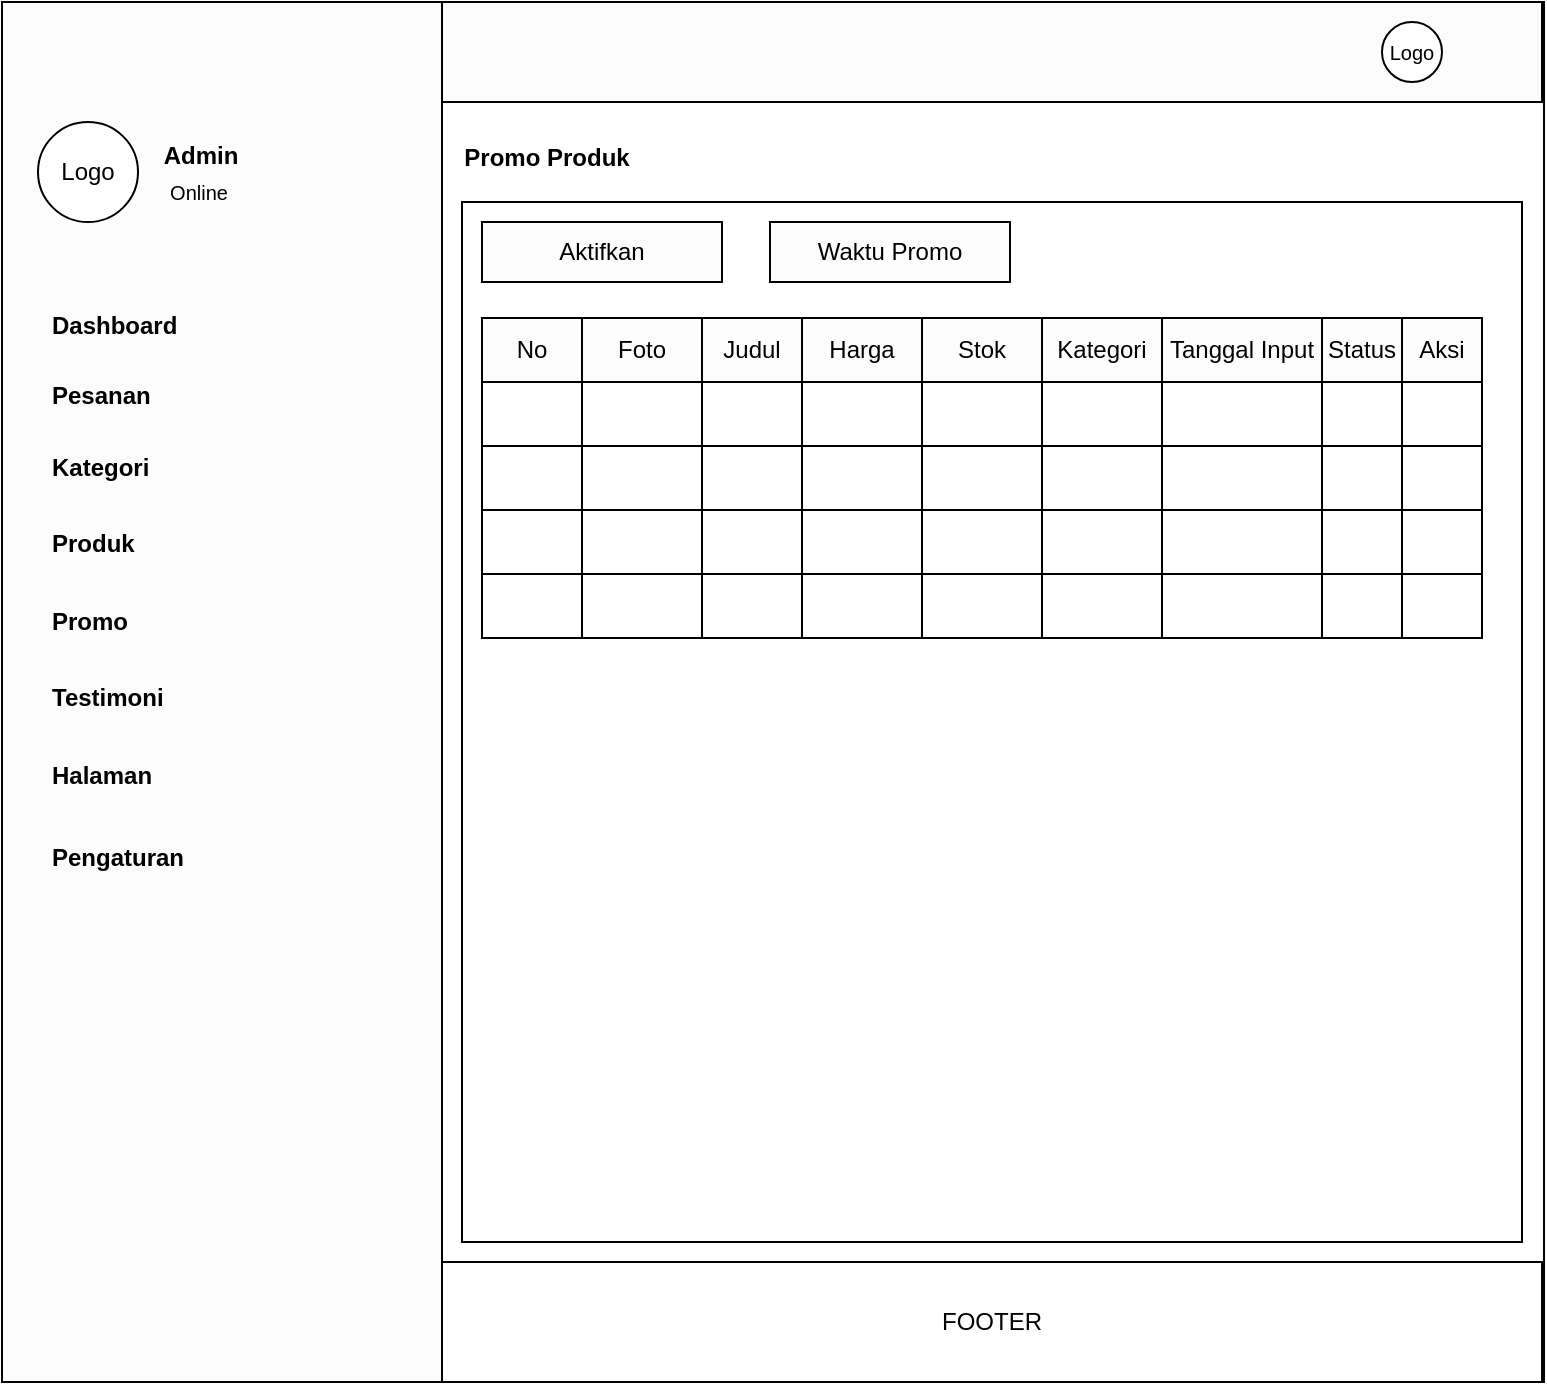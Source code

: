 <mxfile version="20.2.7" type="github"><diagram id="1opXMB63q1PROVAGqaSO" name="Halaman-1"><mxGraphModel dx="1102" dy="525" grid="1" gridSize="10" guides="1" tooltips="1" connect="1" arrows="1" fold="1" page="1" pageScale="1" pageWidth="827" pageHeight="1169" math="0" shadow="0"><root><mxCell id="0"/><mxCell id="1" parent="0"/><mxCell id="IAcSTOW7h1JJa9TZFMxw-1" value="" style="rounded=0;whiteSpace=wrap;html=1;" parent="1" vertex="1"><mxGeometry x="31" y="40" width="770" height="690" as="geometry"/></mxCell><mxCell id="XbXEygbHgWlFXoGlzaPC-3" value="" style="rounded=0;whiteSpace=wrap;html=1;fillColor=#FCFCFC;" parent="1" vertex="1"><mxGeometry x="30" y="40" width="220" height="690" as="geometry"/></mxCell><mxCell id="XbXEygbHgWlFXoGlzaPC-4" value="" style="rounded=0;whiteSpace=wrap;html=1;fillColor=#FCFCFC;" parent="1" vertex="1"><mxGeometry x="250" y="40" width="550" height="50" as="geometry"/></mxCell><mxCell id="XbXEygbHgWlFXoGlzaPC-5" value="&lt;font style=&quot;font-size: 10px;&quot;&gt;Logo&lt;/font&gt;" style="ellipse;whiteSpace=wrap;html=1;aspect=fixed;fillColor=#FFFFFF;" parent="1" vertex="1"><mxGeometry x="720" y="50" width="30" height="30" as="geometry"/></mxCell><mxCell id="XbXEygbHgWlFXoGlzaPC-6" value="" style="shape=image;html=1;verticalAlign=top;verticalLabelPosition=bottom;labelBackgroundColor=#ffffff;imageAspect=0;aspect=fixed;image=https://cdn3.iconfinder.com/data/icons/user-interface-169/32/logout-128.png;fontSize=10;fillColor=#FFFFFF;" parent="1" vertex="1"><mxGeometry x="753" y="50" width="28" height="28" as="geometry"/></mxCell><mxCell id="XbXEygbHgWlFXoGlzaPC-7" value="" style="shape=image;html=1;verticalAlign=top;verticalLabelPosition=bottom;labelBackgroundColor=#ffffff;imageAspect=0;aspect=fixed;image=https://cdn1.iconfinder.com/data/icons/iconoir-vol-3/24/line-space-128.png;fontSize=10;fillColor=#FFFFFF;" parent="1" vertex="1"><mxGeometry x="260" y="48" width="38" height="38" as="geometry"/></mxCell><mxCell id="XbXEygbHgWlFXoGlzaPC-8" value="&lt;font style=&quot;font-size: 12px;&quot;&gt;Logo&lt;/font&gt;" style="ellipse;whiteSpace=wrap;html=1;aspect=fixed;fillColor=#FFFFFF;" parent="1" vertex="1"><mxGeometry x="48" y="100" width="50" height="50" as="geometry"/></mxCell><mxCell id="XbXEygbHgWlFXoGlzaPC-9" value="&lt;b&gt;Admin&lt;/b&gt;" style="text;html=1;resizable=0;autosize=1;align=center;verticalAlign=middle;points=[];fillColor=none;strokeColor=none;rounded=0;fontSize=12;" parent="1" vertex="1"><mxGeometry x="99" y="102" width="60" height="30" as="geometry"/></mxCell><mxCell id="XbXEygbHgWlFXoGlzaPC-10" value="&lt;font style=&quot;font-size: 10px;&quot;&gt;Online&lt;/font&gt;" style="text;html=1;resizable=0;autosize=1;align=center;verticalAlign=middle;points=[];fillColor=none;strokeColor=none;rounded=0;fontSize=12;" parent="1" vertex="1"><mxGeometry x="103" y="120" width="50" height="30" as="geometry"/></mxCell><mxCell id="XbXEygbHgWlFXoGlzaPC-11" value="&lt;b&gt;Promo Produk&lt;/b&gt;" style="text;html=1;resizable=0;autosize=1;align=center;verticalAlign=middle;points=[];fillColor=none;strokeColor=none;rounded=0;fontSize=12;" parent="1" vertex="1"><mxGeometry x="247" y="103" width="110" height="30" as="geometry"/></mxCell><mxCell id="XbXEygbHgWlFXoGlzaPC-12" value="&lt;b&gt;Dashboard&lt;/b&gt;" style="text;html=1;resizable=0;autosize=1;align=left;verticalAlign=middle;points=[];fillColor=none;strokeColor=none;rounded=0;fontSize=12;" parent="1" vertex="1"><mxGeometry x="53" y="187" width="90" height="30" as="geometry"/></mxCell><mxCell id="XbXEygbHgWlFXoGlzaPC-16" value="&lt;b&gt;Kategori&lt;/b&gt;" style="text;html=1;resizable=0;autosize=1;align=left;verticalAlign=middle;points=[];fillColor=none;strokeColor=none;rounded=0;fontSize=12;" parent="1" vertex="1"><mxGeometry x="53" y="258" width="70" height="30" as="geometry"/></mxCell><mxCell id="XbXEygbHgWlFXoGlzaPC-17" value="&lt;b&gt;Produk&lt;/b&gt;" style="text;html=1;resizable=0;autosize=1;align=left;verticalAlign=middle;points=[];fillColor=none;strokeColor=none;rounded=0;fontSize=12;" parent="1" vertex="1"><mxGeometry x="53" y="296" width="60" height="30" as="geometry"/></mxCell><mxCell id="XbXEygbHgWlFXoGlzaPC-18" value="&lt;b&gt;Promo&lt;/b&gt;" style="text;html=1;resizable=0;autosize=1;align=left;verticalAlign=middle;points=[];fillColor=none;strokeColor=none;rounded=0;fontSize=12;" parent="1" vertex="1"><mxGeometry x="53" y="335" width="60" height="30" as="geometry"/></mxCell><mxCell id="XbXEygbHgWlFXoGlzaPC-19" value="&lt;b&gt;Pesanan&lt;/b&gt;" style="text;html=1;resizable=0;autosize=1;align=left;verticalAlign=middle;points=[];fillColor=none;strokeColor=none;rounded=0;fontSize=12;" parent="1" vertex="1"><mxGeometry x="53" y="222" width="70" height="30" as="geometry"/></mxCell><mxCell id="XbXEygbHgWlFXoGlzaPC-20" value="&lt;div style=&quot;&quot;&gt;&lt;b style=&quot;background-color: initial;&quot;&gt;Testimoni&lt;/b&gt;&lt;/div&gt;" style="text;html=1;resizable=0;autosize=1;align=left;verticalAlign=middle;points=[];fillColor=none;strokeColor=none;rounded=0;fontSize=12;" parent="1" vertex="1"><mxGeometry x="53" y="373" width="80" height="30" as="geometry"/></mxCell><mxCell id="XbXEygbHgWlFXoGlzaPC-21" value="&lt;div style=&quot;&quot;&gt;&lt;b style=&quot;background-color: initial;&quot;&gt;Halaman&lt;/b&gt;&lt;/div&gt;" style="text;html=1;resizable=0;autosize=1;align=left;verticalAlign=middle;points=[];fillColor=none;strokeColor=none;rounded=0;fontSize=12;" parent="1" vertex="1"><mxGeometry x="53" y="412" width="70" height="30" as="geometry"/></mxCell><mxCell id="XbXEygbHgWlFXoGlzaPC-22" value="&lt;div style=&quot;&quot;&gt;&lt;b style=&quot;background-color: initial;&quot;&gt;Pengaturan&lt;/b&gt;&lt;/div&gt;" style="text;html=1;resizable=0;autosize=1;align=left;verticalAlign=middle;points=[];fillColor=none;strokeColor=none;rounded=0;fontSize=12;" parent="1" vertex="1"><mxGeometry x="53" y="453" width="90" height="30" as="geometry"/></mxCell><mxCell id="XbXEygbHgWlFXoGlzaPC-42" value="FOOTER" style="rounded=0;whiteSpace=wrap;html=1;fontSize=12;fillColor=#FFFFFF;" parent="1" vertex="1"><mxGeometry x="250" y="670" width="550" height="60" as="geometry"/></mxCell><mxCell id="j-_0OvZr6-3iCRqQJa0m-1" value="" style="rounded=0;whiteSpace=wrap;html=1;" parent="1" vertex="1"><mxGeometry x="260" y="140" width="530" height="520" as="geometry"/></mxCell><mxCell id="hhHWmTj-TqGuYelQTCPi-168" value="Aktifkan" style="rounded=0;whiteSpace=wrap;html=1;fillColor=#FCFCFC;" parent="1" vertex="1"><mxGeometry x="270" y="150" width="120" height="30" as="geometry"/></mxCell><mxCell id="hhHWmTj-TqGuYelQTCPi-169" value="No" style="rounded=0;whiteSpace=wrap;html=1;fillColor=#FCFCFC;" parent="1" vertex="1"><mxGeometry x="270" y="198" width="50" height="32" as="geometry"/></mxCell><mxCell id="hhHWmTj-TqGuYelQTCPi-171" value="Judul" style="rounded=0;whiteSpace=wrap;html=1;fillColor=#FCFCFC;" parent="1" vertex="1"><mxGeometry x="380" y="198" width="50" height="32" as="geometry"/></mxCell><mxCell id="hhHWmTj-TqGuYelQTCPi-172" value="Harga" style="rounded=0;whiteSpace=wrap;html=1;fillColor=#FCFCFC;" parent="1" vertex="1"><mxGeometry x="430" y="198" width="60" height="32" as="geometry"/></mxCell><mxCell id="hhHWmTj-TqGuYelQTCPi-173" value="Tanggal Input" style="rounded=0;whiteSpace=wrap;html=1;fillColor=#FCFCFC;" parent="1" vertex="1"><mxGeometry x="610" y="198" width="80" height="32" as="geometry"/></mxCell><mxCell id="hhHWmTj-TqGuYelQTCPi-176" value="Foto" style="rounded=0;whiteSpace=wrap;html=1;fillColor=#FCFCFC;" parent="1" vertex="1"><mxGeometry x="320" y="198" width="60" height="32" as="geometry"/></mxCell><mxCell id="hhHWmTj-TqGuYelQTCPi-181" value="" style="rounded=0;whiteSpace=wrap;html=1;fillColor=#FFFFFF;" parent="1" vertex="1"><mxGeometry x="270" y="230" width="50" height="32" as="geometry"/></mxCell><mxCell id="hhHWmTj-TqGuYelQTCPi-182" value="" style="rounded=0;whiteSpace=wrap;html=1;fillColor=#FFFFFF;" parent="1" vertex="1"><mxGeometry x="320" y="230" width="60" height="32" as="geometry"/></mxCell><mxCell id="hhHWmTj-TqGuYelQTCPi-183" value="" style="rounded=0;whiteSpace=wrap;html=1;fillColor=#FFFFFF;" parent="1" vertex="1"><mxGeometry x="380" y="230" width="50" height="32" as="geometry"/></mxCell><mxCell id="hhHWmTj-TqGuYelQTCPi-184" value="" style="rounded=0;whiteSpace=wrap;html=1;fillColor=#FFFFFF;" parent="1" vertex="1"><mxGeometry x="430" y="230" width="60" height="32" as="geometry"/></mxCell><mxCell id="hhHWmTj-TqGuYelQTCPi-185" value="" style="rounded=0;whiteSpace=wrap;html=1;fillColor=#FFFFFF;" parent="1" vertex="1"><mxGeometry x="490" y="230" width="60" height="32" as="geometry"/></mxCell><mxCell id="hhHWmTj-TqGuYelQTCPi-186" value="" style="rounded=0;whiteSpace=wrap;html=1;fillColor=#FFFFFF;" parent="1" vertex="1"><mxGeometry x="270" y="262" width="50" height="32" as="geometry"/></mxCell><mxCell id="hhHWmTj-TqGuYelQTCPi-191" value="" style="rounded=0;whiteSpace=wrap;html=1;fillColor=#FFFFFF;" parent="1" vertex="1"><mxGeometry x="270" y="294" width="50" height="32" as="geometry"/></mxCell><mxCell id="hhHWmTj-TqGuYelQTCPi-196" value="" style="rounded=0;whiteSpace=wrap;html=1;fillColor=#FFFFFF;" parent="1" vertex="1"><mxGeometry x="270" y="326" width="50" height="32" as="geometry"/></mxCell><mxCell id="RO2MR-sDGZWmFQ2o23si-1" value="Stok" style="rounded=0;whiteSpace=wrap;html=1;fillColor=#FCFCFC;" parent="1" vertex="1"><mxGeometry x="490" y="198" width="60" height="32" as="geometry"/></mxCell><mxCell id="RO2MR-sDGZWmFQ2o23si-2" value="Kategori" style="rounded=0;whiteSpace=wrap;html=1;fillColor=#FCFCFC;" parent="1" vertex="1"><mxGeometry x="550" y="198" width="60" height="32" as="geometry"/></mxCell><mxCell id="RO2MR-sDGZWmFQ2o23si-3" value="Status" style="rounded=0;whiteSpace=wrap;html=1;fillColor=#FCFCFC;" parent="1" vertex="1"><mxGeometry x="690" y="198" width="40" height="32" as="geometry"/></mxCell><mxCell id="RO2MR-sDGZWmFQ2o23si-4" value="Aksi" style="rounded=0;whiteSpace=wrap;html=1;fillColor=#FCFCFC;" parent="1" vertex="1"><mxGeometry x="730" y="198" width="40" height="32" as="geometry"/></mxCell><mxCell id="RO2MR-sDGZWmFQ2o23si-5" value="" style="rounded=0;whiteSpace=wrap;html=1;fillColor=#FFFFFF;" parent="1" vertex="1"><mxGeometry x="550" y="230" width="60" height="32" as="geometry"/></mxCell><mxCell id="RO2MR-sDGZWmFQ2o23si-6" value="" style="rounded=0;whiteSpace=wrap;html=1;fillColor=#FFFFFF;" parent="1" vertex="1"><mxGeometry x="610" y="230" width="80" height="32" as="geometry"/></mxCell><mxCell id="RO2MR-sDGZWmFQ2o23si-7" value="" style="rounded=0;whiteSpace=wrap;html=1;fillColor=#FFFFFF;" parent="1" vertex="1"><mxGeometry x="690" y="230" width="40" height="32" as="geometry"/></mxCell><mxCell id="RO2MR-sDGZWmFQ2o23si-8" value="" style="rounded=0;whiteSpace=wrap;html=1;fillColor=#FFFFFF;" parent="1" vertex="1"><mxGeometry x="730" y="230" width="40" height="32" as="geometry"/></mxCell><mxCell id="RO2MR-sDGZWmFQ2o23si-9" value="" style="rounded=0;whiteSpace=wrap;html=1;fillColor=#FFFFFF;" parent="1" vertex="1"><mxGeometry x="320" y="262" width="60" height="32" as="geometry"/></mxCell><mxCell id="RO2MR-sDGZWmFQ2o23si-10" value="" style="rounded=0;whiteSpace=wrap;html=1;fillColor=#FFFFFF;" parent="1" vertex="1"><mxGeometry x="380" y="262" width="50" height="32" as="geometry"/></mxCell><mxCell id="RO2MR-sDGZWmFQ2o23si-11" value="" style="rounded=0;whiteSpace=wrap;html=1;fillColor=#FFFFFF;" parent="1" vertex="1"><mxGeometry x="430" y="262" width="60" height="32" as="geometry"/></mxCell><mxCell id="RO2MR-sDGZWmFQ2o23si-12" value="" style="rounded=0;whiteSpace=wrap;html=1;fillColor=#FFFFFF;" parent="1" vertex="1"><mxGeometry x="490" y="262" width="60" height="32" as="geometry"/></mxCell><mxCell id="RO2MR-sDGZWmFQ2o23si-13" value="" style="rounded=0;whiteSpace=wrap;html=1;fillColor=#FFFFFF;" parent="1" vertex="1"><mxGeometry x="550" y="262" width="60" height="32" as="geometry"/></mxCell><mxCell id="RO2MR-sDGZWmFQ2o23si-14" value="" style="rounded=0;whiteSpace=wrap;html=1;fillColor=#FFFFFF;" parent="1" vertex="1"><mxGeometry x="610" y="262" width="80" height="32" as="geometry"/></mxCell><mxCell id="RO2MR-sDGZWmFQ2o23si-15" value="" style="rounded=0;whiteSpace=wrap;html=1;fillColor=#FFFFFF;" parent="1" vertex="1"><mxGeometry x="690" y="262" width="40" height="32" as="geometry"/></mxCell><mxCell id="RO2MR-sDGZWmFQ2o23si-16" value="" style="rounded=0;whiteSpace=wrap;html=1;fillColor=#FFFFFF;" parent="1" vertex="1"><mxGeometry x="730" y="262" width="40" height="32" as="geometry"/></mxCell><mxCell id="RO2MR-sDGZWmFQ2o23si-17" value="" style="rounded=0;whiteSpace=wrap;html=1;fillColor=#FFFFFF;" parent="1" vertex="1"><mxGeometry x="320" y="294" width="60" height="32" as="geometry"/></mxCell><mxCell id="RO2MR-sDGZWmFQ2o23si-18" value="" style="rounded=0;whiteSpace=wrap;html=1;fillColor=#FFFFFF;" parent="1" vertex="1"><mxGeometry x="380" y="294" width="50" height="32" as="geometry"/></mxCell><mxCell id="RO2MR-sDGZWmFQ2o23si-19" value="" style="rounded=0;whiteSpace=wrap;html=1;fillColor=#FFFFFF;" parent="1" vertex="1"><mxGeometry x="430" y="294" width="60" height="32" as="geometry"/></mxCell><mxCell id="RO2MR-sDGZWmFQ2o23si-20" value="" style="rounded=0;whiteSpace=wrap;html=1;fillColor=#FFFFFF;" parent="1" vertex="1"><mxGeometry x="490" y="294" width="60" height="32" as="geometry"/></mxCell><mxCell id="RO2MR-sDGZWmFQ2o23si-21" value="" style="rounded=0;whiteSpace=wrap;html=1;fillColor=#FFFFFF;" parent="1" vertex="1"><mxGeometry x="550" y="294" width="60" height="32" as="geometry"/></mxCell><mxCell id="RO2MR-sDGZWmFQ2o23si-22" value="" style="rounded=0;whiteSpace=wrap;html=1;fillColor=#FFFFFF;" parent="1" vertex="1"><mxGeometry x="610" y="294" width="80" height="32" as="geometry"/></mxCell><mxCell id="RO2MR-sDGZWmFQ2o23si-23" value="" style="rounded=0;whiteSpace=wrap;html=1;fillColor=#FFFFFF;" parent="1" vertex="1"><mxGeometry x="690" y="294" width="40" height="32" as="geometry"/></mxCell><mxCell id="RO2MR-sDGZWmFQ2o23si-24" value="" style="rounded=0;whiteSpace=wrap;html=1;fillColor=#FFFFFF;" parent="1" vertex="1"><mxGeometry x="730" y="294" width="40" height="32" as="geometry"/></mxCell><mxCell id="RO2MR-sDGZWmFQ2o23si-25" value="" style="rounded=0;whiteSpace=wrap;html=1;fillColor=#FFFFFF;" parent="1" vertex="1"><mxGeometry x="320" y="326" width="60" height="32" as="geometry"/></mxCell><mxCell id="RO2MR-sDGZWmFQ2o23si-26" value="" style="rounded=0;whiteSpace=wrap;html=1;fillColor=#FFFFFF;" parent="1" vertex="1"><mxGeometry x="380" y="326" width="50" height="32" as="geometry"/></mxCell><mxCell id="RO2MR-sDGZWmFQ2o23si-27" value="" style="rounded=0;whiteSpace=wrap;html=1;fillColor=#FFFFFF;" parent="1" vertex="1"><mxGeometry x="430" y="326" width="60" height="32" as="geometry"/></mxCell><mxCell id="RO2MR-sDGZWmFQ2o23si-28" value="" style="rounded=0;whiteSpace=wrap;html=1;fillColor=#FFFFFF;" parent="1" vertex="1"><mxGeometry x="490" y="326" width="60" height="32" as="geometry"/></mxCell><mxCell id="RO2MR-sDGZWmFQ2o23si-29" value="" style="rounded=0;whiteSpace=wrap;html=1;fillColor=#FFFFFF;" parent="1" vertex="1"><mxGeometry x="550" y="326" width="60" height="32" as="geometry"/></mxCell><mxCell id="RO2MR-sDGZWmFQ2o23si-30" value="" style="rounded=0;whiteSpace=wrap;html=1;fillColor=#FFFFFF;" parent="1" vertex="1"><mxGeometry x="610" y="326" width="80" height="32" as="geometry"/></mxCell><mxCell id="RO2MR-sDGZWmFQ2o23si-31" value="" style="rounded=0;whiteSpace=wrap;html=1;fillColor=#FFFFFF;" parent="1" vertex="1"><mxGeometry x="690" y="326" width="40" height="32" as="geometry"/></mxCell><mxCell id="RO2MR-sDGZWmFQ2o23si-32" value="" style="rounded=0;whiteSpace=wrap;html=1;fillColor=#FFFFFF;" parent="1" vertex="1"><mxGeometry x="730" y="326" width="40" height="32" as="geometry"/></mxCell><mxCell id="svYdJISFPiTuRNczOIC1-1" value="Waktu Promo" style="rounded=0;whiteSpace=wrap;html=1;fillColor=#FCFCFC;" vertex="1" parent="1"><mxGeometry x="414" y="150" width="120" height="30" as="geometry"/></mxCell></root></mxGraphModel></diagram></mxfile>